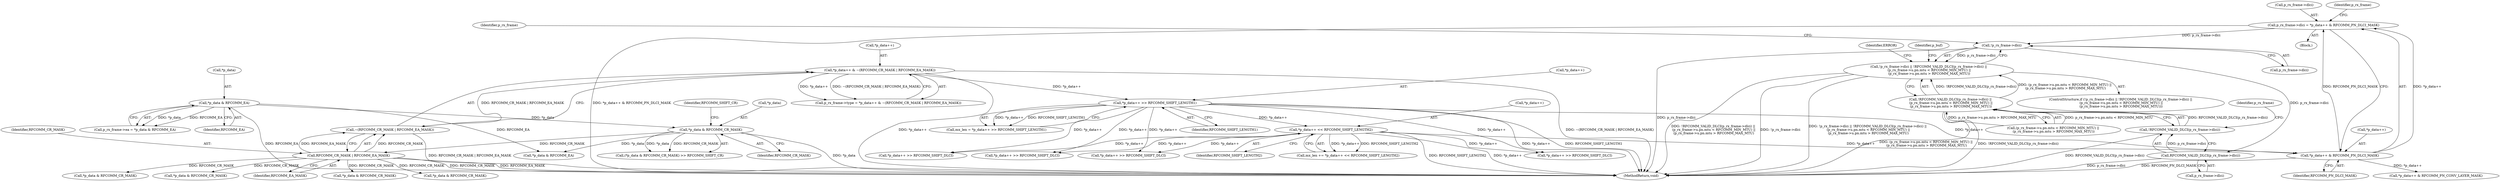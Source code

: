 digraph "0_Android_92a7bf8c44a236607c146240f3c0adc1ae01fedf@pointer" {
"1000318" [label="(Call,p_rx_frame->dlci = *p_data++ & RFCOMM_PN_DLCI_MASK)"];
"1000322" [label="(Call,*p_data++ & RFCOMM_PN_DLCI_MASK)"];
"1000228" [label="(Call,*p_data++ >> RFCOMM_SHIFT_LENGTH1)"];
"1000172" [label="(Call,*p_data++ & ~(RFCOMM_CR_MASK | RFCOMM_EA_MASK))"];
"1000176" [label="(Call,~(RFCOMM_CR_MASK | RFCOMM_EA_MASK))"];
"1000177" [label="(Call,RFCOMM_CR_MASK | RFCOMM_EA_MASK)"];
"1000163" [label="(Call,*p_data & RFCOMM_CR_MASK)"];
"1000154" [label="(Call,*p_data & RFCOMM_EA)"];
"1000256" [label="(Call,*p_data++ << RFCOMM_SHIFT_LENGTH2)"];
"1000422" [label="(Call,!p_rx_frame->dlci)"];
"1000421" [label="(Call,!p_rx_frame->dlci || !RFCOMM_VALID_DLCI(p_rx_frame->dlci) ||\n (p_rx_frame->u.pn.mtu < RFCOMM_MIN_MTU) ||\n (p_rx_frame->u.pn.mtu > RFCOMM_MAX_MTU))"];
"1000428" [label="(Call,RFCOMM_VALID_DLCI(p_rx_frame->dlci))"];
"1000427" [label="(Call,!RFCOMM_VALID_DLCI(p_rx_frame->dlci))"];
"1000426" [label="(Call,!RFCOMM_VALID_DLCI(p_rx_frame->dlci) ||\n (p_rx_frame->u.pn.mtu < RFCOMM_MIN_MTU) ||\n (p_rx_frame->u.pn.mtu > RFCOMM_MAX_MTU))"];
"1000468" [label="(Identifier,p_buf)"];
"1000179" [label="(Identifier,RFCOMM_EA_MASK)"];
"1000173" [label="(Call,*p_data++)"];
"1000580" [label="(Call,*p_data++ >> RFCOMM_SHIFT_DLCI)"];
"1000430" [label="(Identifier,p_rx_frame)"];
"1000163" [label="(Call,*p_data & RFCOMM_CR_MASK)"];
"1000571" [label="(Call,*p_data & RFCOMM_CR_MASK)"];
"1000423" [label="(Call,p_rx_frame->dlci)"];
"1000322" [label="(Call,*p_data++ & RFCOMM_PN_DLCI_MASK)"];
"1000422" [label="(Call,!p_rx_frame->dlci)"];
"1000168" [label="(Call,p_rx_frame->type = *p_data++ & ~(RFCOMM_CR_MASK | RFCOMM_EA_MASK))"];
"1000437" [label="(Identifier,p_rx_frame)"];
"1000326" [label="(Identifier,RFCOMM_PN_DLCI_MASK)"];
"1000229" [label="(Call,*p_data++)"];
"1000319" [label="(Call,p_rx_frame->dlci)"];
"1000177" [label="(Call,RFCOMM_CR_MASK | RFCOMM_EA_MASK)"];
"1000428" [label="(Call,RFCOMM_VALID_DLCI(p_rx_frame->dlci))"];
"1000254" [label="(Call,mx_len += *p_data++ << RFCOMM_SHIFT_LENGTH2)"];
"1000260" [label="(Identifier,RFCOMM_SHIFT_LENGTH2)"];
"1000748" [label="(Call,*p_data & RFCOMM_CR_MASK)"];
"1000432" [label="(Call,(p_rx_frame->u.pn.mtu < RFCOMM_MIN_MTU) ||\n (p_rx_frame->u.pn.mtu > RFCOMM_MAX_MTU))"];
"1000222" [label="(Call,*p_data & RFCOMM_EA)"];
"1000296" [label="(Block,)"];
"1000420" [label="(ControlStructure,if (!p_rx_frame->dlci || !RFCOMM_VALID_DLCI(p_rx_frame->dlci) ||\n (p_rx_frame->u.pn.mtu < RFCOMM_MIN_MTU) ||\n (p_rx_frame->u.pn.mtu > RFCOMM_MAX_MTU)))"];
"1000157" [label="(Identifier,RFCOMM_EA)"];
"1000454" [label="(Identifier,ERROR)"];
"1000757" [label="(Call,*p_data++ >> RFCOMM_SHIFT_DLCI)"];
"1000154" [label="(Call,*p_data & RFCOMM_EA)"];
"1000232" [label="(Identifier,RFCOMM_SHIFT_LENGTH1)"];
"1000318" [label="(Call,p_rx_frame->dlci = *p_data++ & RFCOMM_PN_DLCI_MASK)"];
"1000162" [label="(Call,(*p_data & RFCOMM_CR_MASK) >> RFCOMM_SHIFT_CR)"];
"1000347" [label="(Call,*p_data++ & RFCOMM_PN_CONV_LAYER_MASK)"];
"1000257" [label="(Call,*p_data++)"];
"1000427" [label="(Call,!RFCOMM_VALID_DLCI(p_rx_frame->dlci))"];
"1000331" [label="(Identifier,p_rx_frame)"];
"1000228" [label="(Call,*p_data++ >> RFCOMM_SHIFT_LENGTH1)"];
"1000718" [label="(Call,*p_data++ >> RFCOMM_SHIFT_DLCI)"];
"1000176" [label="(Call,~(RFCOMM_CR_MASK | RFCOMM_EA_MASK))"];
"1000426" [label="(Call,!RFCOMM_VALID_DLCI(p_rx_frame->dlci) ||\n (p_rx_frame->u.pn.mtu < RFCOMM_MIN_MTU) ||\n (p_rx_frame->u.pn.mtu > RFCOMM_MAX_MTU))"];
"1000964" [label="(Call,*p_data++ >> RFCOMM_SHIFT_DLCI)"];
"1000150" [label="(Call,p_rx_frame->ea = *p_data & RFCOMM_EA)"];
"1000256" [label="(Call,*p_data++ << RFCOMM_SHIFT_LENGTH2)"];
"1000226" [label="(Call,mx_len = *p_data++ >> RFCOMM_SHIFT_LENGTH1)"];
"1001015" [label="(MethodReturn,void)"];
"1000172" [label="(Call,*p_data++ & ~(RFCOMM_CR_MASK | RFCOMM_EA_MASK))"];
"1000705" [label="(Call,*p_data & RFCOMM_CR_MASK)"];
"1000323" [label="(Call,*p_data++)"];
"1000155" [label="(Call,*p_data)"];
"1000421" [label="(Call,!p_rx_frame->dlci || !RFCOMM_VALID_DLCI(p_rx_frame->dlci) ||\n (p_rx_frame->u.pn.mtu < RFCOMM_MIN_MTU) ||\n (p_rx_frame->u.pn.mtu > RFCOMM_MAX_MTU))"];
"1000955" [label="(Call,*p_data & RFCOMM_CR_MASK)"];
"1000166" [label="(Identifier,RFCOMM_CR_MASK)"];
"1000167" [label="(Identifier,RFCOMM_SHIFT_CR)"];
"1000164" [label="(Call,*p_data)"];
"1000178" [label="(Identifier,RFCOMM_CR_MASK)"];
"1000429" [label="(Call,p_rx_frame->dlci)"];
"1000318" -> "1000296"  [label="AST: "];
"1000318" -> "1000322"  [label="CFG: "];
"1000319" -> "1000318"  [label="AST: "];
"1000322" -> "1000318"  [label="AST: "];
"1000331" -> "1000318"  [label="CFG: "];
"1000318" -> "1001015"  [label="DDG: *p_data++ & RFCOMM_PN_DLCI_MASK"];
"1000322" -> "1000318"  [label="DDG: *p_data++"];
"1000322" -> "1000318"  [label="DDG: RFCOMM_PN_DLCI_MASK"];
"1000318" -> "1000422"  [label="DDG: p_rx_frame->dlci"];
"1000322" -> "1000326"  [label="CFG: "];
"1000323" -> "1000322"  [label="AST: "];
"1000326" -> "1000322"  [label="AST: "];
"1000322" -> "1001015"  [label="DDG: RFCOMM_PN_DLCI_MASK"];
"1000228" -> "1000322"  [label="DDG: *p_data++"];
"1000256" -> "1000322"  [label="DDG: *p_data++"];
"1000322" -> "1000347"  [label="DDG: *p_data++"];
"1000228" -> "1000226"  [label="AST: "];
"1000228" -> "1000232"  [label="CFG: "];
"1000229" -> "1000228"  [label="AST: "];
"1000232" -> "1000228"  [label="AST: "];
"1000226" -> "1000228"  [label="CFG: "];
"1000228" -> "1001015"  [label="DDG: *p_data++"];
"1000228" -> "1001015"  [label="DDG: RFCOMM_SHIFT_LENGTH1"];
"1000228" -> "1000226"  [label="DDG: *p_data++"];
"1000228" -> "1000226"  [label="DDG: RFCOMM_SHIFT_LENGTH1"];
"1000172" -> "1000228"  [label="DDG: *p_data++"];
"1000228" -> "1000256"  [label="DDG: *p_data++"];
"1000228" -> "1000580"  [label="DDG: *p_data++"];
"1000228" -> "1000718"  [label="DDG: *p_data++"];
"1000228" -> "1000757"  [label="DDG: *p_data++"];
"1000228" -> "1000964"  [label="DDG: *p_data++"];
"1000172" -> "1000168"  [label="AST: "];
"1000172" -> "1000176"  [label="CFG: "];
"1000173" -> "1000172"  [label="AST: "];
"1000176" -> "1000172"  [label="AST: "];
"1000168" -> "1000172"  [label="CFG: "];
"1000172" -> "1001015"  [label="DDG: ~(RFCOMM_CR_MASK | RFCOMM_EA_MASK)"];
"1000172" -> "1001015"  [label="DDG: *p_data++"];
"1000172" -> "1000168"  [label="DDG: *p_data++"];
"1000172" -> "1000168"  [label="DDG: ~(RFCOMM_CR_MASK | RFCOMM_EA_MASK)"];
"1000176" -> "1000172"  [label="DDG: RFCOMM_CR_MASK | RFCOMM_EA_MASK"];
"1000176" -> "1000177"  [label="CFG: "];
"1000177" -> "1000176"  [label="AST: "];
"1000176" -> "1001015"  [label="DDG: RFCOMM_CR_MASK | RFCOMM_EA_MASK"];
"1000177" -> "1000176"  [label="DDG: RFCOMM_CR_MASK"];
"1000177" -> "1000176"  [label="DDG: RFCOMM_EA_MASK"];
"1000177" -> "1000179"  [label="CFG: "];
"1000178" -> "1000177"  [label="AST: "];
"1000179" -> "1000177"  [label="AST: "];
"1000177" -> "1001015"  [label="DDG: RFCOMM_CR_MASK"];
"1000177" -> "1001015"  [label="DDG: RFCOMM_EA_MASK"];
"1000163" -> "1000177"  [label="DDG: RFCOMM_CR_MASK"];
"1000177" -> "1000571"  [label="DDG: RFCOMM_CR_MASK"];
"1000177" -> "1000705"  [label="DDG: RFCOMM_CR_MASK"];
"1000177" -> "1000748"  [label="DDG: RFCOMM_CR_MASK"];
"1000177" -> "1000955"  [label="DDG: RFCOMM_CR_MASK"];
"1000163" -> "1000162"  [label="AST: "];
"1000163" -> "1000166"  [label="CFG: "];
"1000164" -> "1000163"  [label="AST: "];
"1000166" -> "1000163"  [label="AST: "];
"1000167" -> "1000163"  [label="CFG: "];
"1000163" -> "1001015"  [label="DDG: *p_data"];
"1000163" -> "1000162"  [label="DDG: *p_data"];
"1000163" -> "1000162"  [label="DDG: RFCOMM_CR_MASK"];
"1000154" -> "1000163"  [label="DDG: *p_data"];
"1000163" -> "1000222"  [label="DDG: *p_data"];
"1000154" -> "1000150"  [label="AST: "];
"1000154" -> "1000157"  [label="CFG: "];
"1000155" -> "1000154"  [label="AST: "];
"1000157" -> "1000154"  [label="AST: "];
"1000150" -> "1000154"  [label="CFG: "];
"1000154" -> "1001015"  [label="DDG: RFCOMM_EA"];
"1000154" -> "1000150"  [label="DDG: *p_data"];
"1000154" -> "1000150"  [label="DDG: RFCOMM_EA"];
"1000154" -> "1000222"  [label="DDG: RFCOMM_EA"];
"1000256" -> "1000254"  [label="AST: "];
"1000256" -> "1000260"  [label="CFG: "];
"1000257" -> "1000256"  [label="AST: "];
"1000260" -> "1000256"  [label="AST: "];
"1000254" -> "1000256"  [label="CFG: "];
"1000256" -> "1001015"  [label="DDG: RFCOMM_SHIFT_LENGTH2"];
"1000256" -> "1001015"  [label="DDG: *p_data++"];
"1000256" -> "1000254"  [label="DDG: *p_data++"];
"1000256" -> "1000254"  [label="DDG: RFCOMM_SHIFT_LENGTH2"];
"1000256" -> "1000580"  [label="DDG: *p_data++"];
"1000256" -> "1000718"  [label="DDG: *p_data++"];
"1000256" -> "1000757"  [label="DDG: *p_data++"];
"1000256" -> "1000964"  [label="DDG: *p_data++"];
"1000422" -> "1000421"  [label="AST: "];
"1000422" -> "1000423"  [label="CFG: "];
"1000423" -> "1000422"  [label="AST: "];
"1000430" -> "1000422"  [label="CFG: "];
"1000421" -> "1000422"  [label="CFG: "];
"1000422" -> "1001015"  [label="DDG: p_rx_frame->dlci"];
"1000422" -> "1000421"  [label="DDG: p_rx_frame->dlci"];
"1000422" -> "1000428"  [label="DDG: p_rx_frame->dlci"];
"1000421" -> "1000420"  [label="AST: "];
"1000421" -> "1000426"  [label="CFG: "];
"1000426" -> "1000421"  [label="AST: "];
"1000454" -> "1000421"  [label="CFG: "];
"1000468" -> "1000421"  [label="CFG: "];
"1000421" -> "1001015"  [label="DDG: !RFCOMM_VALID_DLCI(p_rx_frame->dlci) ||\n (p_rx_frame->u.pn.mtu < RFCOMM_MIN_MTU) ||\n (p_rx_frame->u.pn.mtu > RFCOMM_MAX_MTU)"];
"1000421" -> "1001015"  [label="DDG: !p_rx_frame->dlci"];
"1000421" -> "1001015"  [label="DDG: !p_rx_frame->dlci || !RFCOMM_VALID_DLCI(p_rx_frame->dlci) ||\n (p_rx_frame->u.pn.mtu < RFCOMM_MIN_MTU) ||\n (p_rx_frame->u.pn.mtu > RFCOMM_MAX_MTU)"];
"1000426" -> "1000421"  [label="DDG: !RFCOMM_VALID_DLCI(p_rx_frame->dlci)"];
"1000426" -> "1000421"  [label="DDG: (p_rx_frame->u.pn.mtu < RFCOMM_MIN_MTU) ||\n (p_rx_frame->u.pn.mtu > RFCOMM_MAX_MTU)"];
"1000428" -> "1000427"  [label="AST: "];
"1000428" -> "1000429"  [label="CFG: "];
"1000429" -> "1000428"  [label="AST: "];
"1000427" -> "1000428"  [label="CFG: "];
"1000428" -> "1001015"  [label="DDG: p_rx_frame->dlci"];
"1000428" -> "1000427"  [label="DDG: p_rx_frame->dlci"];
"1000427" -> "1000426"  [label="AST: "];
"1000437" -> "1000427"  [label="CFG: "];
"1000426" -> "1000427"  [label="CFG: "];
"1000427" -> "1001015"  [label="DDG: RFCOMM_VALID_DLCI(p_rx_frame->dlci)"];
"1000427" -> "1000426"  [label="DDG: RFCOMM_VALID_DLCI(p_rx_frame->dlci)"];
"1000426" -> "1000432"  [label="CFG: "];
"1000432" -> "1000426"  [label="AST: "];
"1000426" -> "1001015"  [label="DDG: !RFCOMM_VALID_DLCI(p_rx_frame->dlci)"];
"1000426" -> "1001015"  [label="DDG: (p_rx_frame->u.pn.mtu < RFCOMM_MIN_MTU) ||\n (p_rx_frame->u.pn.mtu > RFCOMM_MAX_MTU)"];
"1000432" -> "1000426"  [label="DDG: p_rx_frame->u.pn.mtu < RFCOMM_MIN_MTU"];
"1000432" -> "1000426"  [label="DDG: p_rx_frame->u.pn.mtu > RFCOMM_MAX_MTU"];
}

